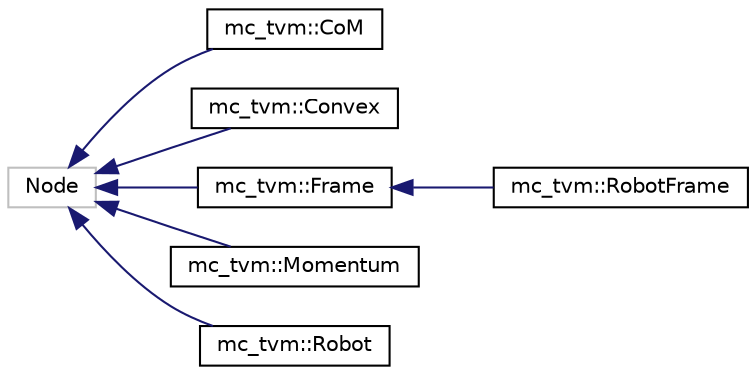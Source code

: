 digraph "Graphical Class Hierarchy"
{
 // INTERACTIVE_SVG=YES
 // LATEX_PDF_SIZE
  edge [fontname="Helvetica",fontsize="10",labelfontname="Helvetica",labelfontsize="10"];
  node [fontname="Helvetica",fontsize="10",shape=record];
  rankdir="LR";
  Node164 [label="Node",height=0.2,width=0.4,color="grey75", fillcolor="white", style="filled",tooltip=" "];
  Node164 -> Node0 [dir="back",color="midnightblue",fontsize="10",style="solid",fontname="Helvetica"];
  Node0 [label="mc_tvm::CoM",height=0.2,width=0.4,color="black", fillcolor="white", style="filled",URL="$structmc__tvm_1_1CoM.html",tooltip=" "];
  Node164 -> Node166 [dir="back",color="midnightblue",fontsize="10",style="solid",fontname="Helvetica"];
  Node166 [label="mc_tvm::Convex",height=0.2,width=0.4,color="black", fillcolor="white", style="filled",URL="$structmc__tvm_1_1Convex.html",tooltip=" "];
  Node164 -> Node167 [dir="back",color="midnightblue",fontsize="10",style="solid",fontname="Helvetica"];
  Node167 [label="mc_tvm::Frame",height=0.2,width=0.4,color="black", fillcolor="white", style="filled",URL="$structmc__tvm_1_1Frame.html",tooltip=" "];
  Node167 -> Node168 [dir="back",color="midnightblue",fontsize="10",style="solid",fontname="Helvetica"];
  Node168 [label="mc_tvm::RobotFrame",height=0.2,width=0.4,color="black", fillcolor="white", style="filled",URL="$structmc__tvm_1_1RobotFrame.html",tooltip=" "];
  Node164 -> Node169 [dir="back",color="midnightblue",fontsize="10",style="solid",fontname="Helvetica"];
  Node169 [label="mc_tvm::Momentum",height=0.2,width=0.4,color="black", fillcolor="white", style="filled",URL="$structmc__tvm_1_1Momentum.html",tooltip=" "];
  Node164 -> Node170 [dir="back",color="midnightblue",fontsize="10",style="solid",fontname="Helvetica"];
  Node170 [label="mc_tvm::Robot",height=0.2,width=0.4,color="black", fillcolor="white", style="filled",URL="$structmc__tvm_1_1Robot.html",tooltip=" "];
}
